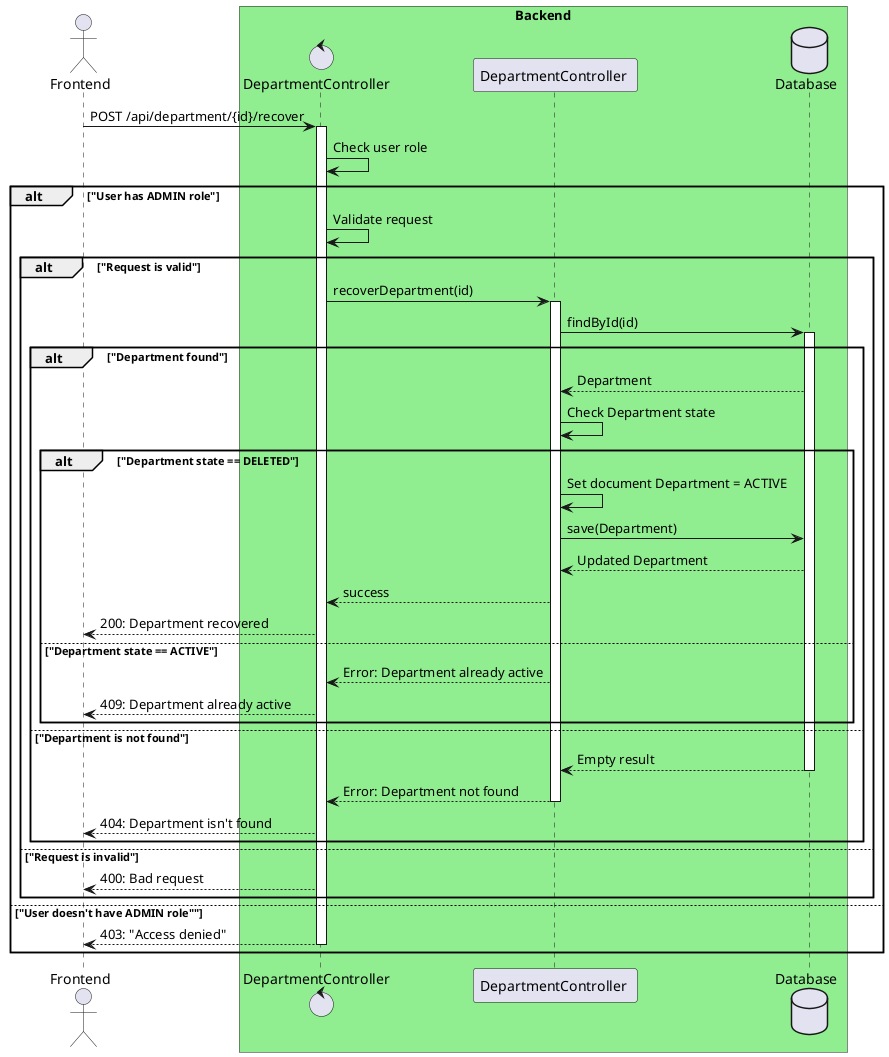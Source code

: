 @startuml

actor "Frontend" as front

box "Backend" #Lightgreen
control "DepartmentController " as controller
participant "DepartmentController " as service
database "Database" as db
end box

'autonumber

front -> controller++: POST /api/department/{id}/recover
controller -> controller: Check user role
alt "User has ADMIN role"
    controller -> controller: Validate request
    alt "Request is valid"
        controller -> service++: recoverDepartment(id)
        service -> db++: findById(id)
        alt "Department found"
            db --> service: Department
            service -> service: Check Department state
            alt "Department state == DELETED"
                service -> service: Set document Department = ACTIVE
                service -> db: save(Department)
                db --> service: Updated Department
                service --> controller: success
                controller --> front: 200: Department recovered
            else "Department state == ACTIVE"
                service --> controller: Error: Department already active
                controller --> front: 409: Department already active
            end
        else "Department is not found"
            db --> service--: Empty result
            service --> controller--: Error: Department not found
            controller --> front: 404: Department isn't found
        end
    else "Request is invalid"
        controller --> front: 400: Bad request
    end
else "User doesn't have ADMIN role""
    controller --> front--: 403: "Access denied"
end

@enduml